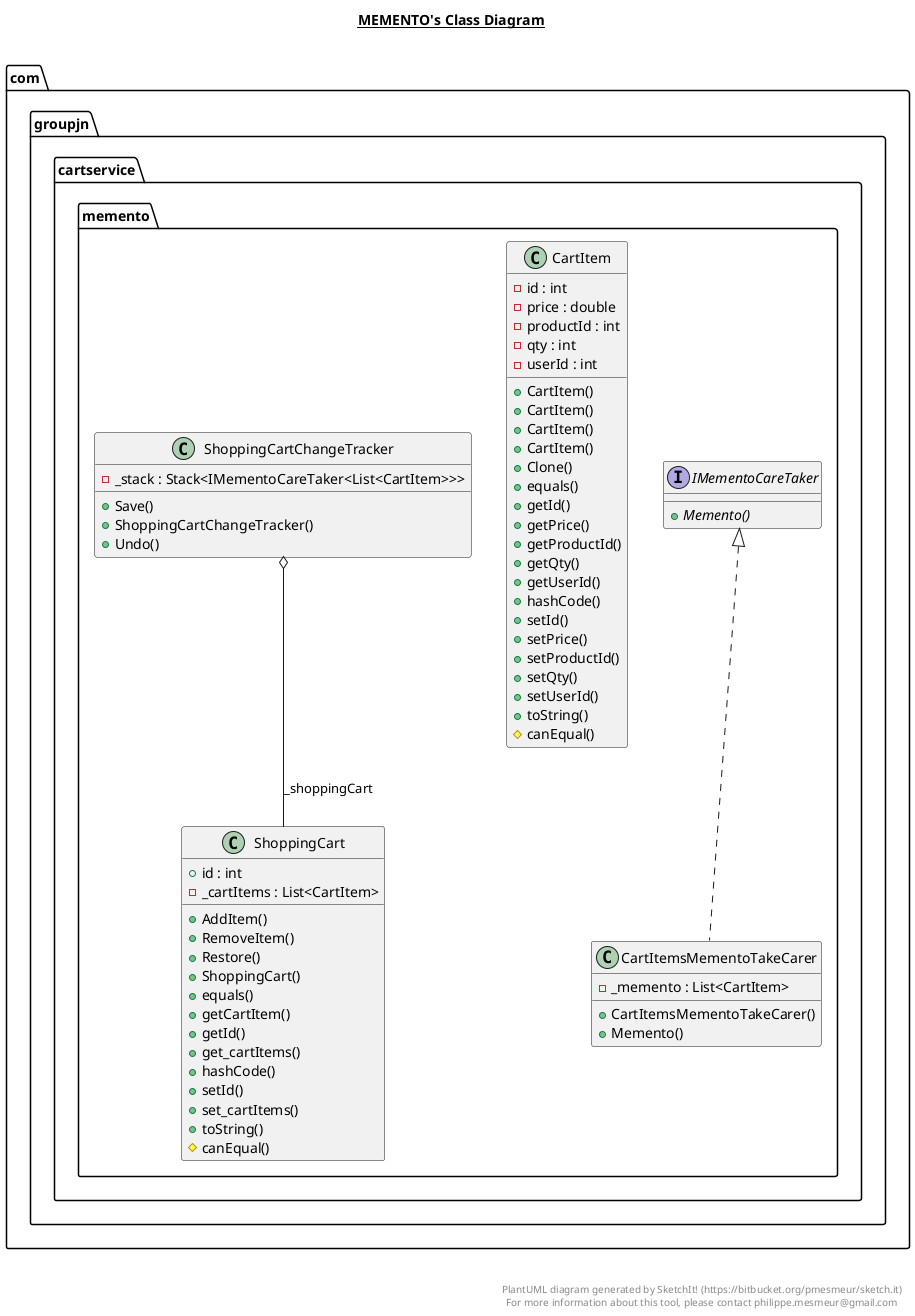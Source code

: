 @startuml

title __MEMENTO's Class Diagram__\n

  namespace com.groupjn.cartservice {
    namespace memento {
      class com.groupjn.cartservice.memento.CartItem {
          - id : int
          - price : double
          - productId : int
          - qty : int
          - userId : int
          + CartItem()
          + CartItem()
          + CartItem()
          + CartItem()
          + Clone()
          + equals()
          + getId()
          + getPrice()
          + getProductId()
          + getQty()
          + getUserId()
          + hashCode()
          + setId()
          + setPrice()
          + setProductId()
          + setQty()
          + setUserId()
          + toString()
          # canEqual()
      }
    }
  }
  

  namespace com.groupjn.cartservice {
    namespace memento {
      class com.groupjn.cartservice.memento.CartItemsMementoTakeCarer {
          - _memento : List<CartItem>
          + CartItemsMementoTakeCarer()
          + Memento()
      }
    }
  }
  

  namespace com.groupjn.cartservice {
    namespace memento {
      interface com.groupjn.cartservice.memento.IMementoCareTaker {
          {abstract} + Memento()
      }
    }
  }
  

  namespace com.groupjn.cartservice {
    namespace memento {
      class com.groupjn.cartservice.memento.ShoppingCart {
          + id : int
          - _cartItems : List<CartItem>
          + AddItem()
          + RemoveItem()
          + Restore()
          + ShoppingCart()
          + equals()
          + getCartItem()
          + getId()
          + get_cartItems()
          + hashCode()
          + setId()
          + set_cartItems()
          + toString()
          # canEqual()
      }
    }
  }
  

  namespace com.groupjn.cartservice {
    namespace memento {
      class com.groupjn.cartservice.memento.ShoppingCartChangeTracker {
          - _stack : Stack<IMementoCareTaker<List<CartItem>>>
          + Save()
          + ShoppingCartChangeTracker()
          + Undo()
      }
    }
  }
  

  com.groupjn.cartservice.memento.CartItemsMementoTakeCarer .up.|> com.groupjn.cartservice.memento.IMementoCareTaker
  com.groupjn.cartservice.memento.ShoppingCartChangeTracker o-- com.groupjn.cartservice.memento.ShoppingCart : _shoppingCart


right footer


PlantUML diagram generated by SketchIt! (https://bitbucket.org/pmesmeur/sketch.it)
For more information about this tool, please contact philippe.mesmeur@gmail.com
endfooter

@enduml
